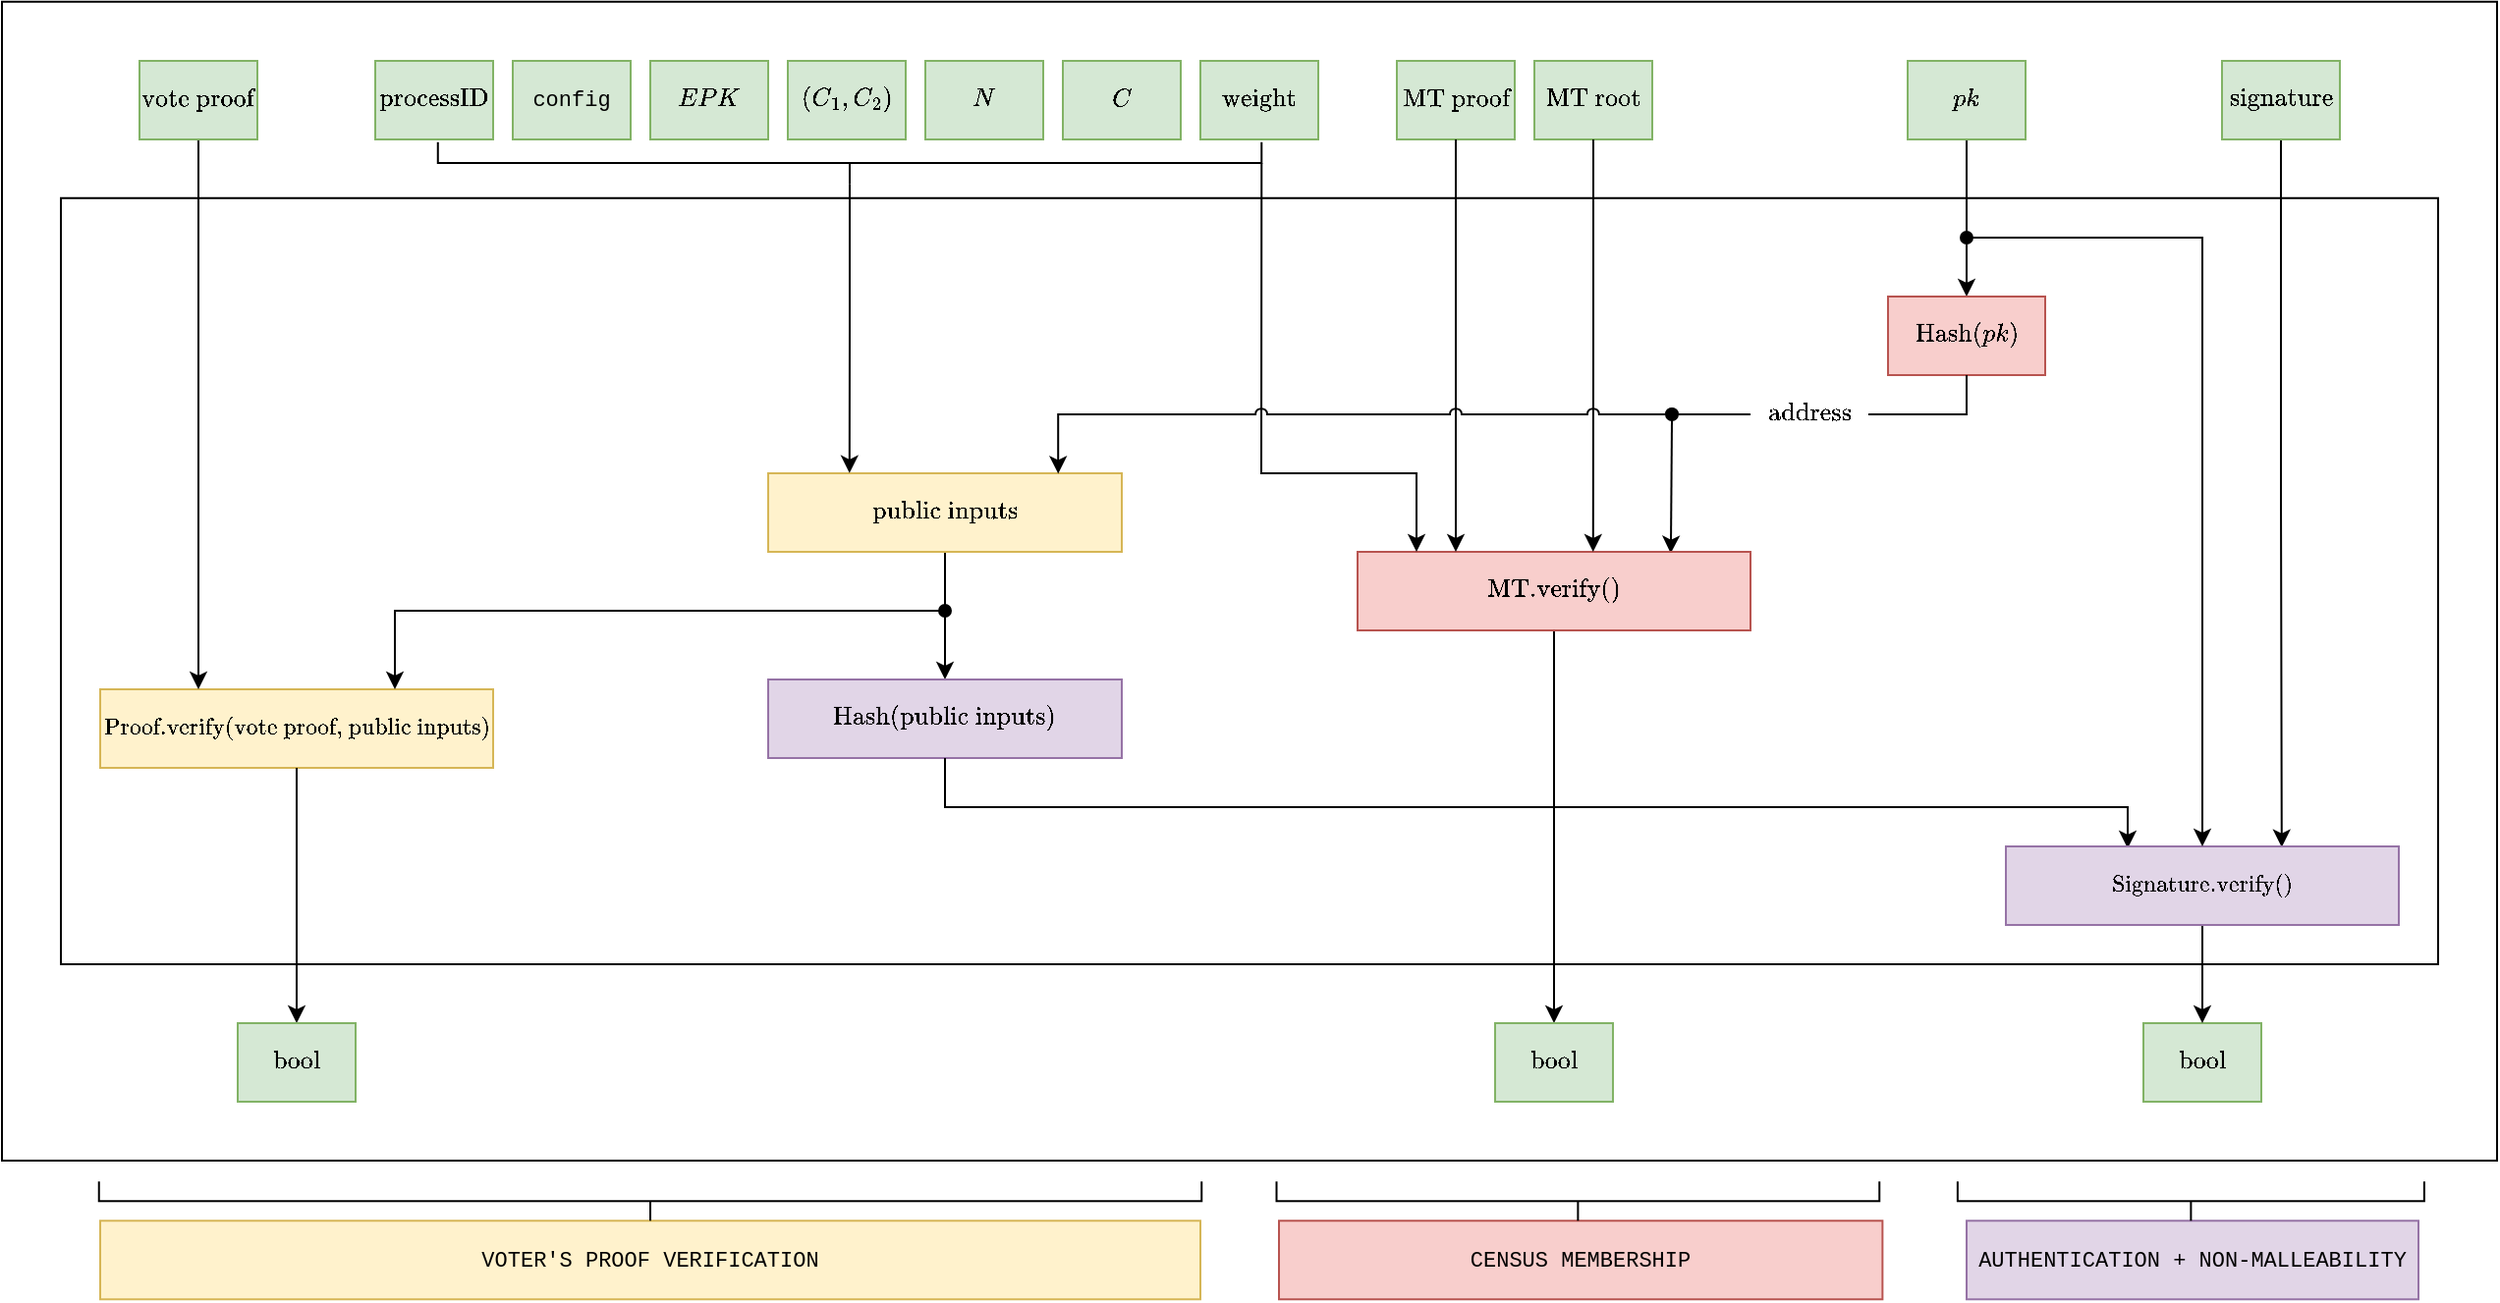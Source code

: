 <mxfile version="25.0.1">
  <diagram name="Copy of Copy of Copy of Page-1" id="FocDNK0yRkmTtnVSRizj">
    <mxGraphModel dx="1687" dy="886" grid="1" gridSize="10" guides="1" tooltips="1" connect="1" arrows="1" fold="1" page="1" pageScale="1" pageWidth="1100" pageHeight="850" math="1" shadow="0">
      <root>
        <mxCell id="U726NmcKOxkLk4yX-4My-0" />
        <mxCell id="U726NmcKOxkLk4yX-4My-1" parent="U726NmcKOxkLk4yX-4My-0" />
        <mxCell id="-n0zQNNrxNN8dLtkatG7-26" value="&lt;div&gt;&lt;br&gt;&lt;/div&gt;" style="rounded=0;whiteSpace=wrap;html=1;fontSize=11;" vertex="1" parent="U726NmcKOxkLk4yX-4My-1">
          <mxGeometry x="150" y="39.88" width="1270" height="590.12" as="geometry" />
        </mxCell>
        <mxCell id="-n0zQNNrxNN8dLtkatG7-0" value="&lt;div&gt;&lt;br&gt;&lt;/div&gt;" style="rounded=0;whiteSpace=wrap;html=1;fontSize=11;" vertex="1" parent="U726NmcKOxkLk4yX-4My-1">
          <mxGeometry x="180" y="139.88" width="1210" height="390.12" as="geometry" />
        </mxCell>
        <mxCell id="U726NmcKOxkLk4yX-4My-2" value="$$\text{Proof.verify}(\text{vote proof, public inputs})$$" style="rounded=0;whiteSpace=wrap;html=1;fontSize=10;fillColor=#fff2cc;strokeColor=#d6b656;fontFamily=Courier New;" vertex="1" parent="U726NmcKOxkLk4yX-4My-1">
          <mxGeometry x="200" y="390" width="200" height="40" as="geometry" />
        </mxCell>
        <mxCell id="U726NmcKOxkLk4yX-4My-3" value="" style="endArrow=classic;html=1;rounded=0;exitX=0.5;exitY=1;exitDx=0;exitDy=0;entryX=0.25;entryY=0;entryDx=0;entryDy=0;fontSize=11;" edge="1" parent="U726NmcKOxkLk4yX-4My-1" source="U726NmcKOxkLk4yX-4My-5" target="U726NmcKOxkLk4yX-4My-2">
          <mxGeometry width="50" height="50" relative="1" as="geometry">
            <mxPoint x="229.89" y="150" as="sourcePoint" />
            <mxPoint x="229.89" y="200" as="targetPoint" />
          </mxGeometry>
        </mxCell>
        <mxCell id="U726NmcKOxkLk4yX-4My-4" value="" style="endArrow=classic;html=1;rounded=0;entryX=0.5;entryY=0;entryDx=0;entryDy=0;exitX=0.5;exitY=1;exitDx=0;exitDy=0;fontSize=11;" edge="1" parent="U726NmcKOxkLk4yX-4My-1" source="U726NmcKOxkLk4yX-4My-2" target="U726NmcKOxkLk4yX-4My-7">
          <mxGeometry width="50" height="50" relative="1" as="geometry">
            <mxPoint x="299.58" y="340" as="sourcePoint" />
            <mxPoint x="300" y="820" as="targetPoint" />
          </mxGeometry>
        </mxCell>
        <mxCell id="U726NmcKOxkLk4yX-4My-5" value="&lt;div style=&quot;font-size: 11px;&quot;&gt;$$\text{vote proof}$$&lt;/div&gt;" style="rounded=0;whiteSpace=wrap;html=1;fontSize=11;fillColor=#d5e8d4;strokeColor=#82b366;fontFamily=Courier New;" vertex="1" parent="U726NmcKOxkLk4yX-4My-1">
          <mxGeometry x="220" y="70" width="60" height="40" as="geometry" />
        </mxCell>
        <mxCell id="U726NmcKOxkLk4yX-4My-6" value="&lt;div&gt;$$\text{processID}$$&lt;/div&gt;" style="rounded=0;whiteSpace=wrap;html=1;fontSize=11;fillColor=#d5e8d4;strokeColor=#82b366;fontFamily=Courier New;" vertex="1" parent="U726NmcKOxkLk4yX-4My-1">
          <mxGeometry x="340" y="70" width="60" height="40" as="geometry" />
        </mxCell>
        <mxCell id="U726NmcKOxkLk4yX-4My-7" value="&lt;div&gt;$$\text{bool}$$&lt;/div&gt;" style="rounded=0;whiteSpace=wrap;html=1;fontSize=11;fillColor=#d5e8d4;strokeColor=#82b366;fontFamily=Courier New;" vertex="1" parent="U726NmcKOxkLk4yX-4My-1">
          <mxGeometry x="270" y="560" width="60" height="40" as="geometry" />
        </mxCell>
        <mxCell id="U726NmcKOxkLk4yX-4My-8" value="config" style="rounded=0;whiteSpace=wrap;html=1;fontSize=11;fillColor=#d5e8d4;strokeColor=#82b366;fontFamily=Courier New;" vertex="1" parent="U726NmcKOxkLk4yX-4My-1">
          <mxGeometry x="410" y="70" width="60" height="40" as="geometry" />
        </mxCell>
        <mxCell id="U726NmcKOxkLk4yX-4My-9" value="$$EPK$$" style="rounded=0;whiteSpace=wrap;html=1;fontSize=11;fillColor=#d5e8d4;strokeColor=#82b366;fontFamily=Courier New;" vertex="1" parent="U726NmcKOxkLk4yX-4My-1">
          <mxGeometry x="480" y="70" width="60" height="40" as="geometry" />
        </mxCell>
        <mxCell id="U726NmcKOxkLk4yX-4My-10" value="" style="edgeStyle=orthogonalEdgeStyle;rounded=0;orthogonalLoop=1;jettySize=auto;html=1;entryX=0.75;entryY=0;entryDx=0;entryDy=0;fontSize=11;startArrow=oval;startFill=1;" edge="1" parent="U726NmcKOxkLk4yX-4My-1" target="U726NmcKOxkLk4yX-4My-2">
          <mxGeometry relative="1" as="geometry">
            <mxPoint x="630" y="350" as="sourcePoint" />
            <mxPoint x="830" y="319" as="targetPoint" />
            <Array as="points">
              <mxPoint x="350" y="350" />
            </Array>
          </mxGeometry>
        </mxCell>
        <mxCell id="U726NmcKOxkLk4yX-4My-11" value="$$N$$" style="rounded=0;whiteSpace=wrap;html=1;fontSize=11;fillColor=#d5e8d4;strokeColor=#82b366;fontFamily=Courier New;" vertex="1" parent="U726NmcKOxkLk4yX-4My-1">
          <mxGeometry x="620" y="70" width="60" height="40" as="geometry" />
        </mxCell>
        <mxCell id="U726NmcKOxkLk4yX-4My-12" value="" style="endArrow=classic;html=1;rounded=0;exitX=0.5;exitY=1;exitDx=0;exitDy=0;fontSize=11;entryX=0.5;entryY=0;entryDx=0;entryDy=0;" edge="1" parent="U726NmcKOxkLk4yX-4My-1" target="U726NmcKOxkLk4yX-4My-24">
          <mxGeometry width="50" height="50" relative="1" as="geometry">
            <mxPoint x="630" y="320" as="sourcePoint" />
            <mxPoint x="630" y="530" as="targetPoint" />
          </mxGeometry>
        </mxCell>
        <mxCell id="U726NmcKOxkLk4yX-4My-13" value="$$\text{bool}$$" style="rounded=0;whiteSpace=wrap;html=1;fontSize=11;fillColor=#d5e8d4;strokeColor=#82b366;fontFamily=Courier New;" vertex="1" parent="U726NmcKOxkLk4yX-4My-1">
          <mxGeometry x="1240" y="560" width="60" height="40" as="geometry" />
        </mxCell>
        <mxCell id="U726NmcKOxkLk4yX-4My-14" value="$$(C_1, C_2)$$" style="rounded=0;whiteSpace=wrap;html=1;fontSize=11;fillColor=#d5e8d4;strokeColor=#82b366;fontFamily=Courier New;" vertex="1" parent="U726NmcKOxkLk4yX-4My-1">
          <mxGeometry x="550" y="70" width="60" height="40" as="geometry" />
        </mxCell>
        <mxCell id="U726NmcKOxkLk4yX-4My-15" value="$$C$$" style="rounded=0;whiteSpace=wrap;html=1;fontSize=11;fillColor=#d5e8d4;strokeColor=#82b366;fontFamily=Courier New;" vertex="1" parent="U726NmcKOxkLk4yX-4My-1">
          <mxGeometry x="690" y="70" width="60" height="40" as="geometry" />
        </mxCell>
        <mxCell id="U726NmcKOxkLk4yX-4My-16" value="$$\text{weight}$$" style="rounded=0;whiteSpace=wrap;html=1;fontSize=11;fillColor=#d5e8d4;strokeColor=#82b366;fontFamily=Courier New;" vertex="1" parent="U726NmcKOxkLk4yX-4My-1">
          <mxGeometry x="760" y="70" width="60" height="40" as="geometry" />
        </mxCell>
        <mxCell id="U726NmcKOxkLk4yX-4My-17" value="$$\text{public inputs}$$" style="rounded=0;whiteSpace=wrap;html=1;fontSize=11;fillColor=#fff2cc;strokeColor=#d6b656;fontFamily=Courier New;" vertex="1" parent="U726NmcKOxkLk4yX-4My-1">
          <mxGeometry x="540" y="280" width="180" height="40" as="geometry" />
        </mxCell>
        <mxCell id="U726NmcKOxkLk4yX-4My-18" value="" style="edgeStyle=orthogonalEdgeStyle;rounded=0;orthogonalLoop=1;jettySize=auto;html=1;entryX=0.23;entryY=-0.003;entryDx=0;entryDy=0;entryPerimeter=0;" edge="1" parent="U726NmcKOxkLk4yX-4My-1" source="U726NmcKOxkLk4yX-4My-19" target="U726NmcKOxkLk4yX-4My-17">
          <mxGeometry relative="1" as="geometry">
            <mxPoint x="580" y="280" as="targetPoint" />
          </mxGeometry>
        </mxCell>
        <mxCell id="U726NmcKOxkLk4yX-4My-19" value="" style="strokeWidth=1;html=1;shape=mxgraph.flowchart.annotation_2;align=left;labelPosition=right;pointerEvents=1;rotation=-90;" vertex="1" parent="U726NmcKOxkLk4yX-4My-1">
          <mxGeometry x="570.91" y="-87.65" width="21.21" height="419.25" as="geometry" />
        </mxCell>
        <mxCell id="U726NmcKOxkLk4yX-4My-20" value="" style="edgeStyle=orthogonalEdgeStyle;rounded=0;orthogonalLoop=1;jettySize=auto;html=1;" edge="1" parent="U726NmcKOxkLk4yX-4My-1" source="U726NmcKOxkLk4yX-4My-21" target="U726NmcKOxkLk4yX-4My-23">
          <mxGeometry relative="1" as="geometry" />
        </mxCell>
        <mxCell id="U726NmcKOxkLk4yX-4My-21" value="$$pk$$" style="rounded=0;whiteSpace=wrap;html=1;fontSize=11;fillColor=#d5e8d4;strokeColor=#82b366;fontFamily=Courier New;" vertex="1" parent="U726NmcKOxkLk4yX-4My-1">
          <mxGeometry x="1120" y="70" width="60" height="40" as="geometry" />
        </mxCell>
        <mxCell id="U726NmcKOxkLk4yX-4My-23" value="$$\text{Hash}(pk)$$" style="rounded=0;whiteSpace=wrap;html=1;fontSize=11;fillColor=#f8cecc;strokeColor=#b85450;fontFamily=Courier New;" vertex="1" parent="U726NmcKOxkLk4yX-4My-1">
          <mxGeometry x="1110" y="190" width="80" height="40" as="geometry" />
        </mxCell>
        <mxCell id="U726NmcKOxkLk4yX-4My-24" value="$$\text{Hash}(\text{public inputs})$$" style="rounded=0;whiteSpace=wrap;html=1;fontSize=11;fillColor=#e1d5e7;strokeColor=#9673a6;fontFamily=Courier New;" vertex="1" parent="U726NmcKOxkLk4yX-4My-1">
          <mxGeometry x="540" y="385" width="180" height="40" as="geometry" />
        </mxCell>
        <mxCell id="U726NmcKOxkLk4yX-4My-26" value="$$\text{MT proof}$$" style="rounded=0;whiteSpace=wrap;html=1;fontSize=11;fillColor=#d5e8d4;strokeColor=#82b366;fontFamily=Courier New;" vertex="1" parent="U726NmcKOxkLk4yX-4My-1">
          <mxGeometry x="860" y="70" width="60" height="40" as="geometry" />
        </mxCell>
        <mxCell id="U726NmcKOxkLk4yX-4My-27" style="edgeStyle=orthogonalEdgeStyle;rounded=0;orthogonalLoop=1;jettySize=auto;html=1;exitX=0.5;exitY=1;exitDx=0;exitDy=0;entryX=0.702;entryY=0.009;entryDx=0;entryDy=0;entryPerimeter=0;" edge="1" parent="U726NmcKOxkLk4yX-4My-1" source="U726NmcKOxkLk4yX-4My-28" target="U726NmcKOxkLk4yX-4My-32">
          <mxGeometry relative="1" as="geometry">
            <mxPoint x="1310" y="480" as="targetPoint" />
          </mxGeometry>
        </mxCell>
        <mxCell id="U726NmcKOxkLk4yX-4My-28" value="$$\text{signature}$$" style="rounded=0;whiteSpace=wrap;html=1;fontSize=11;fillColor=#d5e8d4;strokeColor=#82b366;fontFamily=Courier New;" vertex="1" parent="U726NmcKOxkLk4yX-4My-1">
          <mxGeometry x="1280" y="70" width="60" height="40" as="geometry" />
        </mxCell>
        <mxCell id="U726NmcKOxkLk4yX-4My-29" value="$$\text{MT root}$$" style="rounded=0;whiteSpace=wrap;html=1;fontSize=11;fillColor=#d5e8d4;strokeColor=#82b366;fontFamily=Courier New;" vertex="1" parent="U726NmcKOxkLk4yX-4My-1">
          <mxGeometry x="930" y="70" width="60" height="40" as="geometry" />
        </mxCell>
        <mxCell id="U726NmcKOxkLk4yX-4My-30" value="" style="edgeStyle=orthogonalEdgeStyle;rounded=0;orthogonalLoop=1;jettySize=auto;html=1;exitX=0.5;exitY=1;exitDx=0;exitDy=0;entryX=0.31;entryY=0.025;entryDx=0;entryDy=0;entryPerimeter=0;" edge="1" parent="U726NmcKOxkLk4yX-4My-1" source="U726NmcKOxkLk4yX-4My-24" target="U726NmcKOxkLk4yX-4My-32">
          <mxGeometry relative="1" as="geometry">
            <mxPoint x="870" y="250" as="sourcePoint" />
            <mxPoint x="940" y="480" as="targetPoint" />
            <Array as="points">
              <mxPoint x="630" y="450" />
              <mxPoint x="1232" y="450" />
            </Array>
          </mxGeometry>
        </mxCell>
        <mxCell id="U726NmcKOxkLk4yX-4My-31" style="edgeStyle=orthogonalEdgeStyle;rounded=0;orthogonalLoop=1;jettySize=auto;html=1;" edge="1" parent="U726NmcKOxkLk4yX-4My-1" source="U726NmcKOxkLk4yX-4My-32" target="U726NmcKOxkLk4yX-4My-13">
          <mxGeometry relative="1" as="geometry" />
        </mxCell>
        <mxCell id="U726NmcKOxkLk4yX-4My-32" value="$$\text{Signature.verify}()$$" style="rounded=0;whiteSpace=wrap;html=1;fontSize=10;fillColor=#e1d5e7;strokeColor=#9673a6;fontFamily=Courier New;" vertex="1" parent="U726NmcKOxkLk4yX-4My-1">
          <mxGeometry x="1170" y="470" width="200" height="40" as="geometry" />
        </mxCell>
        <mxCell id="U726NmcKOxkLk4yX-4My-33" value="" style="edgeStyle=orthogonalEdgeStyle;rounded=0;orthogonalLoop=1;jettySize=auto;html=1;fontSize=11;startArrow=oval;startFill=1;" edge="1" parent="U726NmcKOxkLk4yX-4My-1">
          <mxGeometry relative="1" as="geometry">
            <mxPoint x="1150" y="160" as="sourcePoint" />
            <mxPoint x="1270" y="470" as="targetPoint" />
            <Array as="points">
              <mxPoint x="1270" y="160" />
            </Array>
          </mxGeometry>
        </mxCell>
        <mxCell id="U726NmcKOxkLk4yX-4My-34" value="" style="edgeStyle=orthogonalEdgeStyle;rounded=0;orthogonalLoop=1;jettySize=auto;html=1;fontSize=11;startArrow=oval;startFill=1;jumpStyle=arc;entryX=0.797;entryY=0.02;entryDx=0;entryDy=0;entryPerimeter=0;" edge="1" parent="U726NmcKOxkLk4yX-4My-1" target="Alor29dF2PIa9BzgdgEN-0">
          <mxGeometry relative="1" as="geometry">
            <mxPoint x="1000" y="250" as="sourcePoint" />
            <mxPoint x="1420" y="320" as="targetPoint" />
            <Array as="points">
              <mxPoint x="1000" y="290" />
              <mxPoint x="999" y="290" />
            </Array>
          </mxGeometry>
        </mxCell>
        <mxCell id="Alor29dF2PIa9BzgdgEN-5" style="edgeStyle=orthogonalEdgeStyle;rounded=0;orthogonalLoop=1;jettySize=auto;html=1;" edge="1" parent="U726NmcKOxkLk4yX-4My-1" source="Alor29dF2PIa9BzgdgEN-0" target="Alor29dF2PIa9BzgdgEN-4">
          <mxGeometry relative="1" as="geometry" />
        </mxCell>
        <mxCell id="Alor29dF2PIa9BzgdgEN-0" value="&lt;div&gt;$$\text{MT.verify}()$$&lt;/div&gt;" style="rounded=0;whiteSpace=wrap;html=1;fontSize=11;fillColor=#f8cecc;strokeColor=#b85450;fontFamily=Courier New;" vertex="1" parent="U726NmcKOxkLk4yX-4My-1">
          <mxGeometry x="840" y="320" width="200" height="40" as="geometry" />
        </mxCell>
        <mxCell id="Alor29dF2PIa9BzgdgEN-1" value="" style="endArrow=classic;html=1;rounded=0;exitX=0.5;exitY=1;exitDx=0;exitDy=0;fontSize=11;exitPerimeter=0;" edge="1" parent="U726NmcKOxkLk4yX-4My-1" source="U726NmcKOxkLk4yX-4My-19">
          <mxGeometry width="50" height="50" relative="1" as="geometry">
            <mxPoint x="789.58" y="160" as="sourcePoint" />
            <mxPoint x="870" y="320" as="targetPoint" />
            <Array as="points">
              <mxPoint x="791" y="280" />
              <mxPoint x="870" y="280" />
            </Array>
          </mxGeometry>
        </mxCell>
        <mxCell id="Alor29dF2PIa9BzgdgEN-2" style="edgeStyle=orthogonalEdgeStyle;rounded=0;orthogonalLoop=1;jettySize=auto;html=1;exitX=0.5;exitY=1;exitDx=0;exitDy=0;" edge="1" parent="U726NmcKOxkLk4yX-4My-1" source="U726NmcKOxkLk4yX-4My-26">
          <mxGeometry relative="1" as="geometry">
            <mxPoint x="890" y="320" as="targetPoint" />
            <mxPoint x="889.71" y="120" as="sourcePoint" />
          </mxGeometry>
        </mxCell>
        <mxCell id="Alor29dF2PIa9BzgdgEN-3" style="edgeStyle=orthogonalEdgeStyle;rounded=0;orthogonalLoop=1;jettySize=auto;html=1;exitX=0.5;exitY=1;exitDx=0;exitDy=0;" edge="1" parent="U726NmcKOxkLk4yX-4My-1" source="U726NmcKOxkLk4yX-4My-29">
          <mxGeometry relative="1" as="geometry">
            <mxPoint x="959.9" y="320" as="targetPoint" />
            <mxPoint x="959.61" y="120" as="sourcePoint" />
          </mxGeometry>
        </mxCell>
        <mxCell id="U726NmcKOxkLk4yX-4My-22" value="" style="edgeStyle=orthogonalEdgeStyle;rounded=0;orthogonalLoop=1;jettySize=auto;html=1;entryX=0.82;entryY=0.005;entryDx=0;entryDy=0;exitX=0.5;exitY=1;exitDx=0;exitDy=0;entryPerimeter=0;jumpStyle=arc;" edge="1" parent="U726NmcKOxkLk4yX-4My-1" source="U726NmcKOxkLk4yX-4My-25" target="U726NmcKOxkLk4yX-4My-17">
          <mxGeometry relative="1" as="geometry">
            <mxPoint x="880" y="280" as="targetPoint" />
            <Array as="points">
              <mxPoint x="688" y="250" />
            </Array>
          </mxGeometry>
        </mxCell>
        <mxCell id="Alor29dF2PIa9BzgdgEN-4" value="$$\text{bool}$$" style="rounded=0;whiteSpace=wrap;html=1;fontSize=11;fillColor=#d5e8d4;strokeColor=#82b366;fontFamily=Courier New;" vertex="1" parent="U726NmcKOxkLk4yX-4My-1">
          <mxGeometry x="910" y="560" width="60" height="40" as="geometry" />
        </mxCell>
        <mxCell id="-n0zQNNrxNN8dLtkatG7-10" value="" style="edgeStyle=orthogonalEdgeStyle;rounded=0;orthogonalLoop=1;jettySize=auto;html=1;entryX=0.82;entryY=0.005;entryDx=0;entryDy=0;exitX=0.5;exitY=1;exitDx=0;exitDy=0;entryPerimeter=0;jumpStyle=arc;" edge="1" parent="U726NmcKOxkLk4yX-4My-1" source="U726NmcKOxkLk4yX-4My-23" target="U726NmcKOxkLk4yX-4My-25">
          <mxGeometry relative="1" as="geometry">
            <mxPoint x="1150" y="230" as="sourcePoint" />
            <mxPoint x="688" y="280" as="targetPoint" />
            <Array as="points">
              <mxPoint x="1150" y="250" />
            </Array>
          </mxGeometry>
        </mxCell>
        <mxCell id="U726NmcKOxkLk4yX-4My-25" value="$$\text{address}$$" style="rounded=0;whiteSpace=wrap;html=1;fontSize=11;fillColor=default;strokeColor=none;fontFamily=Courier New;" vertex="1" parent="U726NmcKOxkLk4yX-4My-1">
          <mxGeometry x="1040" y="230" width="60" height="40" as="geometry" />
        </mxCell>
        <mxCell id="-n0zQNNrxNN8dLtkatG7-13" value="VOTER&#39;S PROOF VERIFICATION" style="text;html=1;align=center;verticalAlign=middle;whiteSpace=wrap;rounded=0;fontFamily=Courier New;fillColor=#fff2cc;strokeColor=#d6b656;fontSize=11;" vertex="1" parent="U726NmcKOxkLk4yX-4My-1">
          <mxGeometry x="200" y="660.63" width="560" height="40" as="geometry" />
        </mxCell>
        <mxCell id="-n0zQNNrxNN8dLtkatG7-14" value="CENSUS MEMBERSHIP" style="text;html=1;align=center;verticalAlign=middle;whiteSpace=wrap;rounded=0;fontFamily=Courier New;fillColor=#f8cecc;strokeColor=#b85450;fontSize=11;" vertex="1" parent="U726NmcKOxkLk4yX-4My-1">
          <mxGeometry x="800" y="660.63" width="307.19" height="40" as="geometry" />
        </mxCell>
        <mxCell id="-n0zQNNrxNN8dLtkatG7-15" value="AUTHENTICATION + NON-MALLEABILITY" style="text;html=1;align=center;verticalAlign=middle;whiteSpace=wrap;rounded=0;fontFamily=Courier New;fillColor=#e1d5e7;strokeColor=#9673a6;fontSize=11;" vertex="1" parent="U726NmcKOxkLk4yX-4My-1">
          <mxGeometry x="1150" y="660.63" width="230" height="40" as="geometry" />
        </mxCell>
        <mxCell id="-n0zQNNrxNN8dLtkatG7-19" value="" style="strokeWidth=1;html=1;shape=mxgraph.flowchart.annotation_2;align=left;labelPosition=right;pointerEvents=1;rotation=-90;" vertex="1" parent="U726NmcKOxkLk4yX-4My-1">
          <mxGeometry x="470" y="370" width="20" height="561.25" as="geometry" />
        </mxCell>
        <mxCell id="-n0zQNNrxNN8dLtkatG7-20" value="" style="strokeWidth=1;html=1;shape=mxgraph.flowchart.annotation_2;align=left;labelPosition=right;pointerEvents=1;rotation=-90;" vertex="1" parent="U726NmcKOxkLk4yX-4My-1">
          <mxGeometry x="942.19" y="497.2" width="20" height="306.87" as="geometry" />
        </mxCell>
        <mxCell id="-n0zQNNrxNN8dLtkatG7-21" value="" style="strokeWidth=1;html=1;shape=mxgraph.flowchart.annotation_2;align=left;labelPosition=right;pointerEvents=1;rotation=-90;" vertex="1" parent="U726NmcKOxkLk4yX-4My-1">
          <mxGeometry x="1254.19" y="531.88" width="20" height="237.5" as="geometry" />
        </mxCell>
      </root>
    </mxGraphModel>
  </diagram>
</mxfile>
